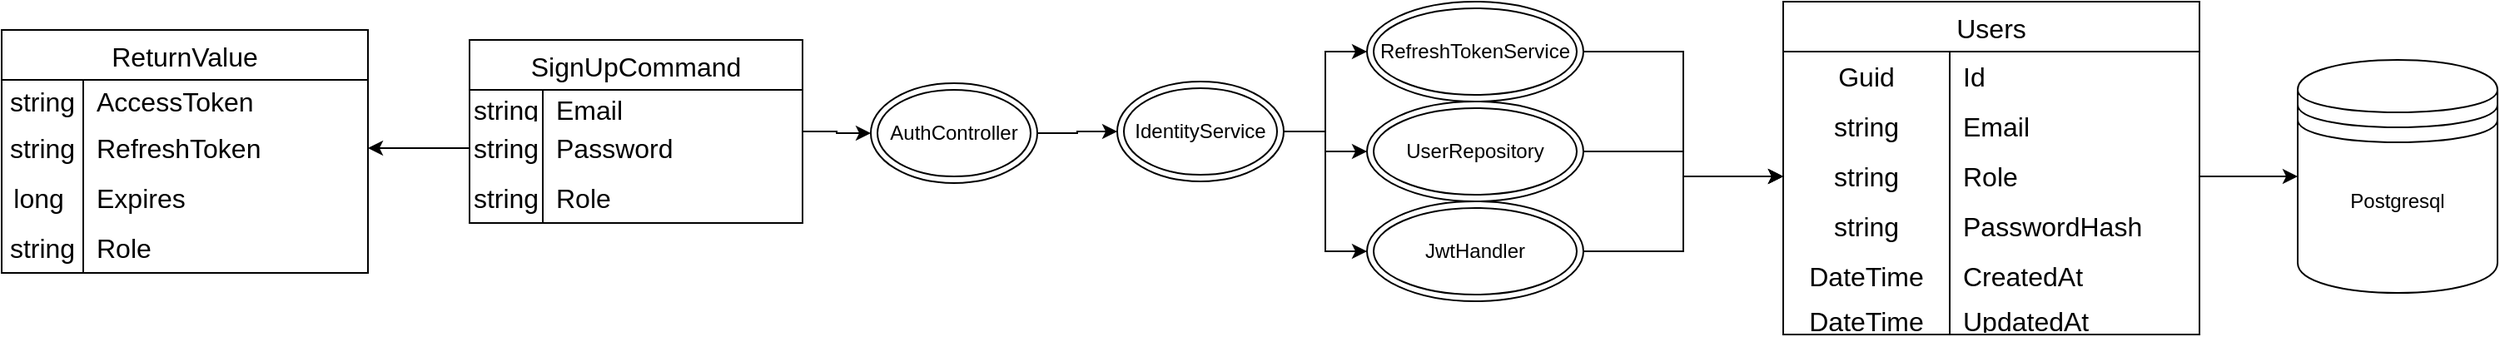 <mxfile version="20.8.17" type="github">
  <diagram id="R2lEEEUBdFMjLlhIrx00" name="Page-1">
    <mxGraphModel dx="2759" dy="1042" grid="1" gridSize="10" guides="1" tooltips="1" connect="1" arrows="1" fold="1" page="1" pageScale="1" pageWidth="850" pageHeight="1100" math="0" shadow="0" extFonts="Permanent Marker^https://fonts.googleapis.com/css?family=Permanent+Marker">
      <root>
        <mxCell id="0" />
        <mxCell id="1" parent="0" />
        <mxCell id="toY7St65SMRnH6XIygMl-20" style="edgeStyle=orthogonalEdgeStyle;rounded=0;orthogonalLoop=1;jettySize=auto;html=1;entryX=0;entryY=0.5;entryDx=0;entryDy=0;" edge="1" parent="1" source="toY7St65SMRnH6XIygMl-6" target="toY7St65SMRnH6XIygMl-17">
          <mxGeometry relative="1" as="geometry" />
        </mxCell>
        <mxCell id="toY7St65SMRnH6XIygMl-6" value="SignUpCommand" style="shape=table;startSize=30;container=1;collapsible=0;childLayout=tableLayout;fixedRows=1;rowLines=0;fontStyle=0;strokeColor=default;fontSize=16;" vertex="1" parent="1">
          <mxGeometry x="61" y="70" width="200" height="110" as="geometry" />
        </mxCell>
        <mxCell id="toY7St65SMRnH6XIygMl-7" value="" style="shape=tableRow;horizontal=0;startSize=0;swimlaneHead=0;swimlaneBody=0;top=0;left=0;bottom=0;right=0;collapsible=0;dropTarget=0;fillColor=none;points=[[0,0.5],[1,0.5]];portConstraint=eastwest;strokeColor=inherit;fontSize=16;" vertex="1" parent="toY7St65SMRnH6XIygMl-6">
          <mxGeometry y="30" width="200" height="20" as="geometry" />
        </mxCell>
        <mxCell id="toY7St65SMRnH6XIygMl-8" value="string" style="shape=partialRectangle;html=1;whiteSpace=wrap;connectable=0;fillColor=none;top=0;left=0;bottom=0;right=0;overflow=hidden;pointerEvents=1;strokeColor=inherit;fontSize=16;" vertex="1" parent="toY7St65SMRnH6XIygMl-7">
          <mxGeometry width="44" height="20" as="geometry">
            <mxRectangle width="44" height="20" as="alternateBounds" />
          </mxGeometry>
        </mxCell>
        <mxCell id="toY7St65SMRnH6XIygMl-9" value="Email&lt;span style=&quot;white-space: pre;&quot;&gt;	&lt;/span&gt;" style="shape=partialRectangle;html=1;whiteSpace=wrap;connectable=0;fillColor=none;top=0;left=0;bottom=0;right=0;align=left;spacingLeft=6;overflow=hidden;strokeColor=inherit;fontSize=16;" vertex="1" parent="toY7St65SMRnH6XIygMl-7">
          <mxGeometry x="44" width="156" height="20" as="geometry">
            <mxRectangle width="156" height="20" as="alternateBounds" />
          </mxGeometry>
        </mxCell>
        <mxCell id="toY7St65SMRnH6XIygMl-10" value="" style="shape=tableRow;horizontal=0;startSize=0;swimlaneHead=0;swimlaneBody=0;top=0;left=0;bottom=0;right=0;collapsible=0;dropTarget=0;fillColor=none;points=[[0,0.5],[1,0.5]];portConstraint=eastwest;strokeColor=inherit;fontSize=16;" vertex="1" parent="toY7St65SMRnH6XIygMl-6">
          <mxGeometry y="50" width="200" height="30" as="geometry" />
        </mxCell>
        <mxCell id="toY7St65SMRnH6XIygMl-11" value="string" style="shape=partialRectangle;html=1;whiteSpace=wrap;connectable=0;fillColor=none;top=0;left=0;bottom=0;right=0;overflow=hidden;strokeColor=inherit;fontSize=16;" vertex="1" parent="toY7St65SMRnH6XIygMl-10">
          <mxGeometry width="44" height="30" as="geometry">
            <mxRectangle width="44" height="30" as="alternateBounds" />
          </mxGeometry>
        </mxCell>
        <mxCell id="toY7St65SMRnH6XIygMl-12" value="Password" style="shape=partialRectangle;html=1;whiteSpace=wrap;connectable=0;fillColor=none;top=0;left=0;bottom=0;right=0;align=left;spacingLeft=6;overflow=hidden;strokeColor=inherit;fontSize=16;" vertex="1" parent="toY7St65SMRnH6XIygMl-10">
          <mxGeometry x="44" width="156" height="30" as="geometry">
            <mxRectangle width="156" height="30" as="alternateBounds" />
          </mxGeometry>
        </mxCell>
        <mxCell id="toY7St65SMRnH6XIygMl-13" value="" style="shape=tableRow;horizontal=0;startSize=0;swimlaneHead=0;swimlaneBody=0;top=0;left=0;bottom=0;right=0;collapsible=0;dropTarget=0;fillColor=none;points=[[0,0.5],[1,0.5]];portConstraint=eastwest;strokeColor=inherit;fontSize=16;" vertex="1" parent="toY7St65SMRnH6XIygMl-6">
          <mxGeometry y="80" width="200" height="30" as="geometry" />
        </mxCell>
        <mxCell id="toY7St65SMRnH6XIygMl-14" value="string" style="shape=partialRectangle;html=1;whiteSpace=wrap;connectable=0;fillColor=none;top=0;left=0;bottom=0;right=0;overflow=hidden;strokeColor=inherit;fontSize=16;" vertex="1" parent="toY7St65SMRnH6XIygMl-13">
          <mxGeometry width="44" height="30" as="geometry">
            <mxRectangle width="44" height="30" as="alternateBounds" />
          </mxGeometry>
        </mxCell>
        <mxCell id="toY7St65SMRnH6XIygMl-15" value="Role" style="shape=partialRectangle;html=1;whiteSpace=wrap;connectable=0;fillColor=none;top=0;left=0;bottom=0;right=0;align=left;spacingLeft=6;overflow=hidden;strokeColor=inherit;fontSize=16;" vertex="1" parent="toY7St65SMRnH6XIygMl-13">
          <mxGeometry x="44" width="156" height="30" as="geometry">
            <mxRectangle width="156" height="30" as="alternateBounds" />
          </mxGeometry>
        </mxCell>
        <mxCell id="toY7St65SMRnH6XIygMl-21" style="edgeStyle=orthogonalEdgeStyle;rounded=0;orthogonalLoop=1;jettySize=auto;html=1;exitX=1;exitY=0.5;exitDx=0;exitDy=0;entryX=0;entryY=0.5;entryDx=0;entryDy=0;" edge="1" parent="1" source="toY7St65SMRnH6XIygMl-17" target="toY7St65SMRnH6XIygMl-19">
          <mxGeometry relative="1" as="geometry" />
        </mxCell>
        <mxCell id="toY7St65SMRnH6XIygMl-17" value="AuthController" style="ellipse;shape=doubleEllipse;whiteSpace=wrap;html=1;" vertex="1" parent="1">
          <mxGeometry x="302" y="96" width="100" height="60" as="geometry" />
        </mxCell>
        <mxCell id="toY7St65SMRnH6XIygMl-27" style="edgeStyle=orthogonalEdgeStyle;rounded=0;orthogonalLoop=1;jettySize=auto;html=1;exitX=1;exitY=0.5;exitDx=0;exitDy=0;entryX=0;entryY=0.5;entryDx=0;entryDy=0;" edge="1" parent="1" source="toY7St65SMRnH6XIygMl-19" target="toY7St65SMRnH6XIygMl-24">
          <mxGeometry relative="1" as="geometry" />
        </mxCell>
        <mxCell id="toY7St65SMRnH6XIygMl-28" style="edgeStyle=orthogonalEdgeStyle;rounded=0;orthogonalLoop=1;jettySize=auto;html=1;exitX=1;exitY=0.5;exitDx=0;exitDy=0;" edge="1" parent="1" source="toY7St65SMRnH6XIygMl-19" target="toY7St65SMRnH6XIygMl-25">
          <mxGeometry relative="1" as="geometry" />
        </mxCell>
        <mxCell id="toY7St65SMRnH6XIygMl-29" style="edgeStyle=orthogonalEdgeStyle;rounded=0;orthogonalLoop=1;jettySize=auto;html=1;exitX=1;exitY=0.5;exitDx=0;exitDy=0;entryX=0;entryY=0.5;entryDx=0;entryDy=0;" edge="1" parent="1" source="toY7St65SMRnH6XIygMl-19" target="toY7St65SMRnH6XIygMl-26">
          <mxGeometry relative="1" as="geometry" />
        </mxCell>
        <mxCell id="toY7St65SMRnH6XIygMl-19" value="IdentityService" style="ellipse;shape=doubleEllipse;whiteSpace=wrap;html=1;" vertex="1" parent="1">
          <mxGeometry x="450" y="95" width="100" height="60" as="geometry" />
        </mxCell>
        <mxCell id="toY7St65SMRnH6XIygMl-56" style="edgeStyle=orthogonalEdgeStyle;rounded=0;orthogonalLoop=1;jettySize=auto;html=1;exitX=1;exitY=0.5;exitDx=0;exitDy=0;entryX=0;entryY=0.5;entryDx=0;entryDy=0;" edge="1" parent="1" source="toY7St65SMRnH6XIygMl-24" target="toY7St65SMRnH6XIygMl-38">
          <mxGeometry relative="1" as="geometry" />
        </mxCell>
        <mxCell id="toY7St65SMRnH6XIygMl-24" value="RefreshTokenService" style="ellipse;shape=doubleEllipse;whiteSpace=wrap;html=1;" vertex="1" parent="1">
          <mxGeometry x="600" y="47" width="130" height="60" as="geometry" />
        </mxCell>
        <mxCell id="toY7St65SMRnH6XIygMl-55" style="edgeStyle=orthogonalEdgeStyle;rounded=0;orthogonalLoop=1;jettySize=auto;html=1;exitX=1;exitY=0.5;exitDx=0;exitDy=0;entryX=0;entryY=0.5;entryDx=0;entryDy=0;" edge="1" parent="1" source="toY7St65SMRnH6XIygMl-25" target="toY7St65SMRnH6XIygMl-38">
          <mxGeometry relative="1" as="geometry" />
        </mxCell>
        <mxCell id="toY7St65SMRnH6XIygMl-25" value="UserRepository" style="ellipse;shape=doubleEllipse;whiteSpace=wrap;html=1;" vertex="1" parent="1">
          <mxGeometry x="600" y="107" width="130" height="60" as="geometry" />
        </mxCell>
        <mxCell id="toY7St65SMRnH6XIygMl-76" style="edgeStyle=orthogonalEdgeStyle;rounded=0;orthogonalLoop=1;jettySize=auto;html=1;exitX=1;exitY=0.5;exitDx=0;exitDy=0;entryX=0;entryY=0.5;entryDx=0;entryDy=0;" edge="1" parent="1" source="toY7St65SMRnH6XIygMl-26" target="toY7St65SMRnH6XIygMl-38">
          <mxGeometry relative="1" as="geometry" />
        </mxCell>
        <mxCell id="toY7St65SMRnH6XIygMl-26" value="JwtHandler" style="ellipse;shape=doubleEllipse;whiteSpace=wrap;html=1;" vertex="1" parent="1">
          <mxGeometry x="600" y="167" width="130" height="60" as="geometry" />
        </mxCell>
        <mxCell id="toY7St65SMRnH6XIygMl-30" value="Postgresql&lt;br&gt;&lt;br&gt;" style="shape=datastore;whiteSpace=wrap;html=1;" vertex="1" parent="1">
          <mxGeometry x="1159" y="82" width="120" height="140" as="geometry" />
        </mxCell>
        <mxCell id="toY7St65SMRnH6XIygMl-31" value="Users" style="shape=table;startSize=30;container=1;collapsible=0;childLayout=tableLayout;fixedRows=1;rowLines=0;fontStyle=0;strokeColor=default;fontSize=16;" vertex="1" parent="1">
          <mxGeometry x="850" y="47" width="250" height="200" as="geometry" />
        </mxCell>
        <mxCell id="toY7St65SMRnH6XIygMl-32" value="" style="shape=tableRow;horizontal=0;startSize=0;swimlaneHead=0;swimlaneBody=0;top=0;left=0;bottom=0;right=0;collapsible=0;dropTarget=0;fillColor=none;points=[[0,0.5],[1,0.5]];portConstraint=eastwest;strokeColor=inherit;fontSize=16;" vertex="1" parent="toY7St65SMRnH6XIygMl-31">
          <mxGeometry y="30" width="250" height="30" as="geometry" />
        </mxCell>
        <mxCell id="toY7St65SMRnH6XIygMl-33" value="Guid" style="shape=partialRectangle;html=1;whiteSpace=wrap;connectable=0;fillColor=none;top=0;left=0;bottom=0;right=0;overflow=hidden;pointerEvents=1;strokeColor=inherit;fontSize=16;" vertex="1" parent="toY7St65SMRnH6XIygMl-32">
          <mxGeometry width="100" height="30" as="geometry">
            <mxRectangle width="100" height="30" as="alternateBounds" />
          </mxGeometry>
        </mxCell>
        <mxCell id="toY7St65SMRnH6XIygMl-34" value="Id" style="shape=partialRectangle;html=1;whiteSpace=wrap;connectable=0;fillColor=none;top=0;left=0;bottom=0;right=0;align=left;spacingLeft=6;overflow=hidden;strokeColor=inherit;fontSize=16;" vertex="1" parent="toY7St65SMRnH6XIygMl-32">
          <mxGeometry x="100" width="150" height="30" as="geometry">
            <mxRectangle width="150" height="30" as="alternateBounds" />
          </mxGeometry>
        </mxCell>
        <mxCell id="toY7St65SMRnH6XIygMl-35" value="" style="shape=tableRow;horizontal=0;startSize=0;swimlaneHead=0;swimlaneBody=0;top=0;left=0;bottom=0;right=0;collapsible=0;dropTarget=0;fillColor=none;points=[[0,0.5],[1,0.5]];portConstraint=eastwest;strokeColor=inherit;fontSize=16;" vertex="1" parent="toY7St65SMRnH6XIygMl-31">
          <mxGeometry y="60" width="250" height="30" as="geometry" />
        </mxCell>
        <mxCell id="toY7St65SMRnH6XIygMl-36" value="string" style="shape=partialRectangle;html=1;whiteSpace=wrap;connectable=0;fillColor=none;top=0;left=0;bottom=0;right=0;overflow=hidden;strokeColor=inherit;fontSize=16;" vertex="1" parent="toY7St65SMRnH6XIygMl-35">
          <mxGeometry width="100" height="30" as="geometry">
            <mxRectangle width="100" height="30" as="alternateBounds" />
          </mxGeometry>
        </mxCell>
        <mxCell id="toY7St65SMRnH6XIygMl-37" value="Email" style="shape=partialRectangle;html=1;whiteSpace=wrap;connectable=0;fillColor=none;top=0;left=0;bottom=0;right=0;align=left;spacingLeft=6;overflow=hidden;strokeColor=inherit;fontSize=16;" vertex="1" parent="toY7St65SMRnH6XIygMl-35">
          <mxGeometry x="100" width="150" height="30" as="geometry">
            <mxRectangle width="150" height="30" as="alternateBounds" />
          </mxGeometry>
        </mxCell>
        <mxCell id="toY7St65SMRnH6XIygMl-38" value="" style="shape=tableRow;horizontal=0;startSize=0;swimlaneHead=0;swimlaneBody=0;top=0;left=0;bottom=0;right=0;collapsible=0;dropTarget=0;fillColor=none;points=[[0,0.5],[1,0.5]];portConstraint=eastwest;strokeColor=inherit;fontSize=16;" vertex="1" parent="toY7St65SMRnH6XIygMl-31">
          <mxGeometry y="90" width="250" height="30" as="geometry" />
        </mxCell>
        <mxCell id="toY7St65SMRnH6XIygMl-39" value="string" style="shape=partialRectangle;html=1;whiteSpace=wrap;connectable=0;fillColor=none;top=0;left=0;bottom=0;right=0;overflow=hidden;strokeColor=inherit;fontSize=16;" vertex="1" parent="toY7St65SMRnH6XIygMl-38">
          <mxGeometry width="100" height="30" as="geometry">
            <mxRectangle width="100" height="30" as="alternateBounds" />
          </mxGeometry>
        </mxCell>
        <mxCell id="toY7St65SMRnH6XIygMl-40" value="Role" style="shape=partialRectangle;html=1;whiteSpace=wrap;connectable=0;fillColor=none;top=0;left=0;bottom=0;right=0;align=left;spacingLeft=6;overflow=hidden;strokeColor=inherit;fontSize=16;" vertex="1" parent="toY7St65SMRnH6XIygMl-38">
          <mxGeometry x="100" width="150" height="30" as="geometry">
            <mxRectangle width="150" height="30" as="alternateBounds" />
          </mxGeometry>
        </mxCell>
        <mxCell id="toY7St65SMRnH6XIygMl-41" value="" style="shape=tableRow;horizontal=0;startSize=0;swimlaneHead=0;swimlaneBody=0;top=0;left=0;bottom=0;right=0;collapsible=0;dropTarget=0;fillColor=none;points=[[0,0.5],[1,0.5]];portConstraint=eastwest;strokeColor=inherit;fontSize=16;" vertex="1" parent="toY7St65SMRnH6XIygMl-31">
          <mxGeometry y="120" width="250" height="30" as="geometry" />
        </mxCell>
        <mxCell id="toY7St65SMRnH6XIygMl-42" value="string" style="shape=partialRectangle;html=1;whiteSpace=wrap;connectable=0;fillColor=none;top=0;left=0;bottom=0;right=0;overflow=hidden;strokeColor=inherit;fontSize=16;" vertex="1" parent="toY7St65SMRnH6XIygMl-41">
          <mxGeometry width="100" height="30" as="geometry">
            <mxRectangle width="100" height="30" as="alternateBounds" />
          </mxGeometry>
        </mxCell>
        <mxCell id="toY7St65SMRnH6XIygMl-43" value="PasswordHash" style="shape=partialRectangle;html=1;whiteSpace=wrap;connectable=0;fillColor=none;top=0;left=0;bottom=0;right=0;align=left;spacingLeft=6;overflow=hidden;strokeColor=inherit;fontSize=16;" vertex="1" parent="toY7St65SMRnH6XIygMl-41">
          <mxGeometry x="100" width="150" height="30" as="geometry">
            <mxRectangle width="150" height="30" as="alternateBounds" />
          </mxGeometry>
        </mxCell>
        <mxCell id="toY7St65SMRnH6XIygMl-44" value="" style="shape=tableRow;horizontal=0;startSize=0;swimlaneHead=0;swimlaneBody=0;top=0;left=0;bottom=0;right=0;collapsible=0;dropTarget=0;fillColor=none;points=[[0,0.5],[1,0.5]];portConstraint=eastwest;strokeColor=inherit;fontSize=16;" vertex="1" parent="toY7St65SMRnH6XIygMl-31">
          <mxGeometry y="150" width="250" height="30" as="geometry" />
        </mxCell>
        <mxCell id="toY7St65SMRnH6XIygMl-45" value="DateTime" style="shape=partialRectangle;html=1;whiteSpace=wrap;connectable=0;fillColor=none;top=0;left=0;bottom=0;right=0;overflow=hidden;strokeColor=inherit;fontSize=16;" vertex="1" parent="toY7St65SMRnH6XIygMl-44">
          <mxGeometry width="100" height="30" as="geometry">
            <mxRectangle width="100" height="30" as="alternateBounds" />
          </mxGeometry>
        </mxCell>
        <mxCell id="toY7St65SMRnH6XIygMl-46" value="CreatedAt" style="shape=partialRectangle;html=1;whiteSpace=wrap;connectable=0;fillColor=none;top=0;left=0;bottom=0;right=0;align=left;spacingLeft=6;overflow=hidden;strokeColor=inherit;fontSize=16;" vertex="1" parent="toY7St65SMRnH6XIygMl-44">
          <mxGeometry x="100" width="150" height="30" as="geometry">
            <mxRectangle width="150" height="30" as="alternateBounds" />
          </mxGeometry>
        </mxCell>
        <mxCell id="toY7St65SMRnH6XIygMl-47" value="" style="shape=tableRow;horizontal=0;startSize=0;swimlaneHead=0;swimlaneBody=0;top=0;left=0;bottom=0;right=0;collapsible=0;dropTarget=0;fillColor=none;points=[[0,0.5],[1,0.5]];portConstraint=eastwest;strokeColor=inherit;fontSize=16;" vertex="1" parent="toY7St65SMRnH6XIygMl-31">
          <mxGeometry y="180" width="250" height="20" as="geometry" />
        </mxCell>
        <mxCell id="toY7St65SMRnH6XIygMl-48" value="DateTime" style="shape=partialRectangle;html=1;whiteSpace=wrap;connectable=0;fillColor=none;top=0;left=0;bottom=0;right=0;overflow=hidden;strokeColor=inherit;fontSize=16;" vertex="1" parent="toY7St65SMRnH6XIygMl-47">
          <mxGeometry width="100" height="20" as="geometry">
            <mxRectangle width="100" height="20" as="alternateBounds" />
          </mxGeometry>
        </mxCell>
        <mxCell id="toY7St65SMRnH6XIygMl-49" value="UpdatedAt" style="shape=partialRectangle;html=1;whiteSpace=wrap;connectable=0;fillColor=none;top=0;left=0;bottom=0;right=0;align=left;spacingLeft=6;overflow=hidden;strokeColor=inherit;fontSize=16;" vertex="1" parent="toY7St65SMRnH6XIygMl-47">
          <mxGeometry x="100" width="150" height="20" as="geometry">
            <mxRectangle width="150" height="20" as="alternateBounds" />
          </mxGeometry>
        </mxCell>
        <mxCell id="toY7St65SMRnH6XIygMl-58" style="edgeStyle=orthogonalEdgeStyle;rounded=0;orthogonalLoop=1;jettySize=auto;html=1;exitX=1;exitY=0.5;exitDx=0;exitDy=0;entryX=0;entryY=0.5;entryDx=0;entryDy=0;" edge="1" parent="1" source="toY7St65SMRnH6XIygMl-38" target="toY7St65SMRnH6XIygMl-30">
          <mxGeometry relative="1" as="geometry" />
        </mxCell>
        <mxCell id="toY7St65SMRnH6XIygMl-62" value="ReturnValue" style="shape=table;startSize=30;container=1;collapsible=0;childLayout=tableLayout;fixedRows=1;rowLines=0;fontStyle=0;strokeColor=default;fontSize=16;" vertex="1" parent="1">
          <mxGeometry x="-220" y="64" width="220" height="146" as="geometry" />
        </mxCell>
        <mxCell id="toY7St65SMRnH6XIygMl-63" value="" style="shape=tableRow;horizontal=0;startSize=0;swimlaneHead=0;swimlaneBody=0;top=0;left=0;bottom=0;right=0;collapsible=0;dropTarget=0;fillColor=none;points=[[0,0.5],[1,0.5]];portConstraint=eastwest;strokeColor=inherit;fontSize=16;" vertex="1" parent="toY7St65SMRnH6XIygMl-62">
          <mxGeometry y="30" width="220" height="26" as="geometry" />
        </mxCell>
        <mxCell id="toY7St65SMRnH6XIygMl-64" value="string" style="shape=partialRectangle;html=1;whiteSpace=wrap;connectable=0;fillColor=none;top=0;left=0;bottom=0;right=0;overflow=hidden;pointerEvents=1;strokeColor=inherit;fontSize=16;" vertex="1" parent="toY7St65SMRnH6XIygMl-63">
          <mxGeometry width="49" height="26" as="geometry">
            <mxRectangle width="49" height="26" as="alternateBounds" />
          </mxGeometry>
        </mxCell>
        <mxCell id="toY7St65SMRnH6XIygMl-65" value="AccessToken" style="shape=partialRectangle;html=1;whiteSpace=wrap;connectable=0;fillColor=none;top=0;left=0;bottom=0;right=0;align=left;spacingLeft=6;overflow=hidden;strokeColor=inherit;fontSize=16;" vertex="1" parent="toY7St65SMRnH6XIygMl-63">
          <mxGeometry x="49" width="171" height="26" as="geometry">
            <mxRectangle width="171" height="26" as="alternateBounds" />
          </mxGeometry>
        </mxCell>
        <mxCell id="toY7St65SMRnH6XIygMl-66" value="" style="shape=tableRow;horizontal=0;startSize=0;swimlaneHead=0;swimlaneBody=0;top=0;left=0;bottom=0;right=0;collapsible=0;dropTarget=0;fillColor=none;points=[[0,0.5],[1,0.5]];portConstraint=eastwest;strokeColor=inherit;fontSize=16;" vertex="1" parent="toY7St65SMRnH6XIygMl-62">
          <mxGeometry y="56" width="220" height="30" as="geometry" />
        </mxCell>
        <mxCell id="toY7St65SMRnH6XIygMl-67" value="string" style="shape=partialRectangle;html=1;whiteSpace=wrap;connectable=0;fillColor=none;top=0;left=0;bottom=0;right=0;overflow=hidden;strokeColor=inherit;fontSize=16;" vertex="1" parent="toY7St65SMRnH6XIygMl-66">
          <mxGeometry width="49" height="30" as="geometry">
            <mxRectangle width="49" height="30" as="alternateBounds" />
          </mxGeometry>
        </mxCell>
        <mxCell id="toY7St65SMRnH6XIygMl-68" value="RefreshToken" style="shape=partialRectangle;html=1;whiteSpace=wrap;connectable=0;fillColor=none;top=0;left=0;bottom=0;right=0;align=left;spacingLeft=6;overflow=hidden;strokeColor=inherit;fontSize=16;" vertex="1" parent="toY7St65SMRnH6XIygMl-66">
          <mxGeometry x="49" width="171" height="30" as="geometry">
            <mxRectangle width="171" height="30" as="alternateBounds" />
          </mxGeometry>
        </mxCell>
        <mxCell id="toY7St65SMRnH6XIygMl-69" value="" style="shape=tableRow;horizontal=0;startSize=0;swimlaneHead=0;swimlaneBody=0;top=0;left=0;bottom=0;right=0;collapsible=0;dropTarget=0;fillColor=none;points=[[0,0.5],[1,0.5]];portConstraint=eastwest;strokeColor=inherit;fontSize=16;" vertex="1" parent="toY7St65SMRnH6XIygMl-62">
          <mxGeometry y="86" width="220" height="30" as="geometry" />
        </mxCell>
        <mxCell id="toY7St65SMRnH6XIygMl-70" value="long&lt;span style=&quot;white-space: pre;&quot;&gt;	&lt;/span&gt;" style="shape=partialRectangle;html=1;whiteSpace=wrap;connectable=0;fillColor=none;top=0;left=0;bottom=0;right=0;overflow=hidden;strokeColor=inherit;fontSize=16;" vertex="1" parent="toY7St65SMRnH6XIygMl-69">
          <mxGeometry width="49" height="30" as="geometry">
            <mxRectangle width="49" height="30" as="alternateBounds" />
          </mxGeometry>
        </mxCell>
        <mxCell id="toY7St65SMRnH6XIygMl-71" value="Expires" style="shape=partialRectangle;html=1;whiteSpace=wrap;connectable=0;fillColor=none;top=0;left=0;bottom=0;right=0;align=left;spacingLeft=6;overflow=hidden;strokeColor=inherit;fontSize=16;" vertex="1" parent="toY7St65SMRnH6XIygMl-69">
          <mxGeometry x="49" width="171" height="30" as="geometry">
            <mxRectangle width="171" height="30" as="alternateBounds" />
          </mxGeometry>
        </mxCell>
        <mxCell id="toY7St65SMRnH6XIygMl-72" value="" style="shape=tableRow;horizontal=0;startSize=0;swimlaneHead=0;swimlaneBody=0;top=0;left=0;bottom=0;right=0;collapsible=0;dropTarget=0;fillColor=none;points=[[0,0.5],[1,0.5]];portConstraint=eastwest;strokeColor=inherit;fontSize=16;" vertex="1" parent="toY7St65SMRnH6XIygMl-62">
          <mxGeometry y="116" width="220" height="30" as="geometry" />
        </mxCell>
        <mxCell id="toY7St65SMRnH6XIygMl-73" value="string" style="shape=partialRectangle;html=1;whiteSpace=wrap;connectable=0;fillColor=none;top=0;left=0;bottom=0;right=0;overflow=hidden;strokeColor=inherit;fontSize=16;" vertex="1" parent="toY7St65SMRnH6XIygMl-72">
          <mxGeometry width="49" height="30" as="geometry">
            <mxRectangle width="49" height="30" as="alternateBounds" />
          </mxGeometry>
        </mxCell>
        <mxCell id="toY7St65SMRnH6XIygMl-74" value="Role" style="shape=partialRectangle;html=1;whiteSpace=wrap;connectable=0;fillColor=none;top=0;left=0;bottom=0;right=0;align=left;spacingLeft=6;overflow=hidden;strokeColor=inherit;fontSize=16;" vertex="1" parent="toY7St65SMRnH6XIygMl-72">
          <mxGeometry x="49" width="171" height="30" as="geometry">
            <mxRectangle width="171" height="30" as="alternateBounds" />
          </mxGeometry>
        </mxCell>
        <mxCell id="toY7St65SMRnH6XIygMl-75" style="edgeStyle=orthogonalEdgeStyle;rounded=0;orthogonalLoop=1;jettySize=auto;html=1;exitX=0;exitY=0.5;exitDx=0;exitDy=0;entryX=1;entryY=0.5;entryDx=0;entryDy=0;" edge="1" parent="1" source="toY7St65SMRnH6XIygMl-10" target="toY7St65SMRnH6XIygMl-66">
          <mxGeometry relative="1" as="geometry" />
        </mxCell>
      </root>
    </mxGraphModel>
  </diagram>
</mxfile>
